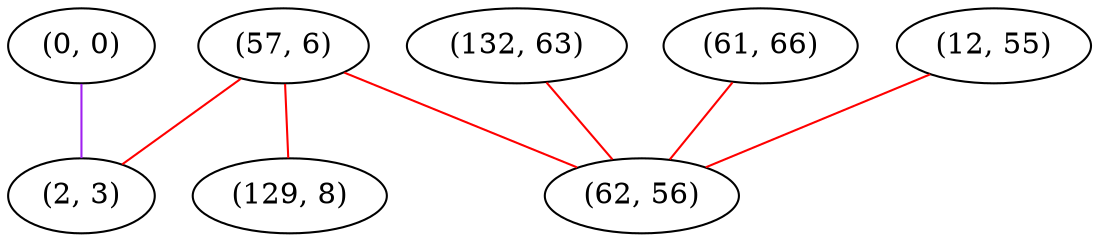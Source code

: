 graph "" {
"(0, 0)";
"(57, 6)";
"(129, 8)";
"(2, 3)";
"(132, 63)";
"(61, 66)";
"(12, 55)";
"(62, 56)";
"(0, 0)" -- "(2, 3)"  [color=purple, key=0, weight=4];
"(57, 6)" -- "(129, 8)"  [color=red, key=0, weight=1];
"(57, 6)" -- "(2, 3)"  [color=red, key=0, weight=1];
"(57, 6)" -- "(62, 56)"  [color=red, key=0, weight=1];
"(132, 63)" -- "(62, 56)"  [color=red, key=0, weight=1];
"(61, 66)" -- "(62, 56)"  [color=red, key=0, weight=1];
"(12, 55)" -- "(62, 56)"  [color=red, key=0, weight=1];
}

